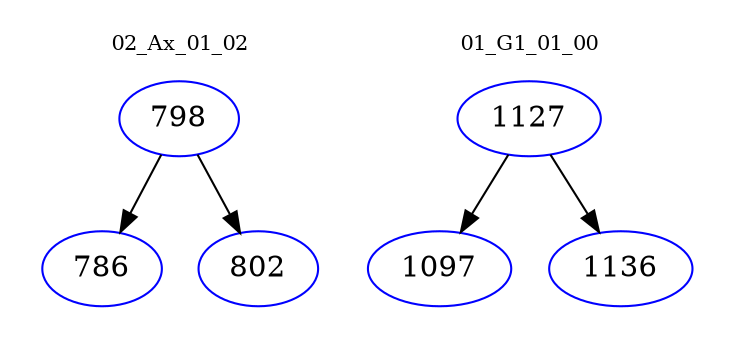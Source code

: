 digraph{
subgraph cluster_0 {
color = white
label = "02_Ax_01_02";
fontsize=10;
T0_798 [label="798", color="blue"]
T0_798 -> T0_786 [color="black"]
T0_786 [label="786", color="blue"]
T0_798 -> T0_802 [color="black"]
T0_802 [label="802", color="blue"]
}
subgraph cluster_1 {
color = white
label = "01_G1_01_00";
fontsize=10;
T1_1127 [label="1127", color="blue"]
T1_1127 -> T1_1097 [color="black"]
T1_1097 [label="1097", color="blue"]
T1_1127 -> T1_1136 [color="black"]
T1_1136 [label="1136", color="blue"]
}
}
